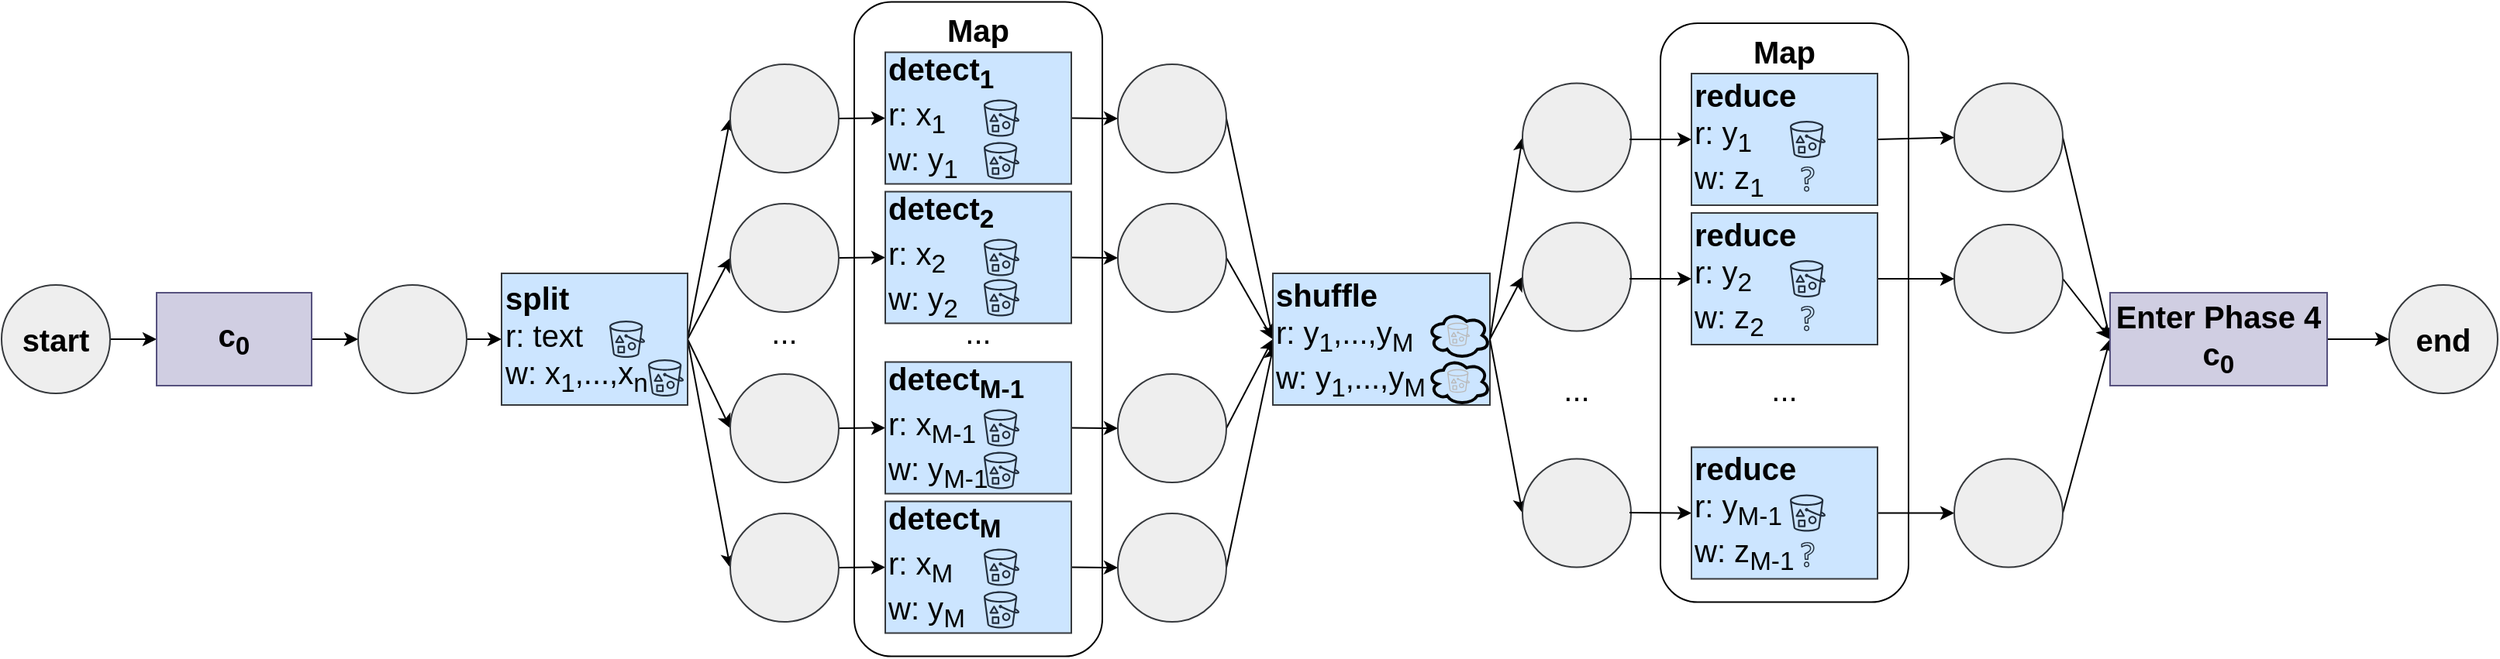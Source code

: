 <mxfile version="15.4.0" type="device"><diagram id="yiRDfCdH8cYX3cv1Tssn" name="Page-1"><mxGraphModel dx="3673" dy="1680" grid="1" gridSize="10" guides="1" tooltips="1" connect="1" arrows="1" fold="1" page="1" pageScale="1" pageWidth="827" pageHeight="1169" math="0" shadow="0"><root><mxCell id="0"/><mxCell id="1" parent="0"/><mxCell id="FjUiIToW6S3Nz0YTUFFR-54" value="&lt;b&gt;Map&lt;/b&gt;" style="rounded=1;whiteSpace=wrap;html=1;fontSize=20;align=center;verticalAlign=top;" parent="1" vertex="1"><mxGeometry x="-30" y="197.25" width="160" height="422.5" as="geometry"/></mxCell><mxCell id="RQtrrZ3ROyKTZi_biovk-3" style="edgeStyle=orthogonalEdgeStyle;rounded=0;orthogonalLoop=1;jettySize=auto;html=1;entryX=0;entryY=0.5;entryDx=0;entryDy=0;fontSize=20;" parent="1" source="RQtrrZ3ROyKTZi_biovk-1" target="RQtrrZ3ROyKTZi_biovk-2" edge="1"><mxGeometry relative="1" as="geometry"/></mxCell><mxCell id="RQtrrZ3ROyKTZi_biovk-1" value="start" style="ellipse;whiteSpace=wrap;html=1;aspect=fixed;fontSize=20;fontStyle=1;fillColor=#eeeeee;strokeColor=#36393d;" parent="1" vertex="1"><mxGeometry x="-580" y="380" width="70" height="70" as="geometry"/></mxCell><mxCell id="RQtrrZ3ROyKTZi_biovk-6" style="edgeStyle=orthogonalEdgeStyle;rounded=0;orthogonalLoop=1;jettySize=auto;html=1;entryX=0;entryY=0.5;entryDx=0;entryDy=0;fontSize=20;" parent="1" source="RQtrrZ3ROyKTZi_biovk-2" target="RQtrrZ3ROyKTZi_biovk-5" edge="1"><mxGeometry relative="1" as="geometry"/></mxCell><mxCell id="RQtrrZ3ROyKTZi_biovk-2" value="c&lt;sub&gt;0&lt;/sub&gt;" style="rounded=0;whiteSpace=wrap;html=1;fontSize=20;fillColor=#d0cee2;strokeColor=#56517e;fontStyle=1" parent="1" vertex="1"><mxGeometry x="-480" y="385" width="100" height="60" as="geometry"/></mxCell><mxCell id="RQtrrZ3ROyKTZi_biovk-8" style="edgeStyle=orthogonalEdgeStyle;rounded=0;orthogonalLoop=1;jettySize=auto;html=1;entryX=0;entryY=0.5;entryDx=0;entryDy=0;fontSize=20;" parent="1" source="RQtrrZ3ROyKTZi_biovk-5" edge="1"><mxGeometry relative="1" as="geometry"><mxPoint x="-257.5" y="415" as="targetPoint"/></mxGeometry></mxCell><mxCell id="RQtrrZ3ROyKTZi_biovk-5" value="" style="ellipse;whiteSpace=wrap;html=1;aspect=fixed;fontSize=20;fontStyle=1;fillColor=#eeeeee;strokeColor=#36393d;" parent="1" vertex="1"><mxGeometry x="-350.0" y="380" width="70" height="70" as="geometry"/></mxCell><mxCell id="XuiCxOrEiAkXEOWXw-MB-1" value="end" style="ellipse;whiteSpace=wrap;html=1;aspect=fixed;fontSize=20;fontStyle=1;fillColor=#eeeeee;strokeColor=#36393d;" parent="1" vertex="1"><mxGeometry x="960" y="380" width="70" height="70" as="geometry"/></mxCell><mxCell id="FjUiIToW6S3Nz0YTUFFR-50" style="edgeStyle=none;rounded=0;orthogonalLoop=1;jettySize=auto;html=1;exitX=1;exitY=0.5;exitDx=0;exitDy=0;entryX=0;entryY=0.5;entryDx=0;entryDy=0;fontSize=20;" parent="1" source="CbNxi4T1dEzjD8uQ3He0-1" target="FjUiIToW6S3Nz0YTUFFR-4" edge="1"><mxGeometry relative="1" as="geometry"/></mxCell><mxCell id="FjUiIToW6S3Nz0YTUFFR-51" style="edgeStyle=none;rounded=0;orthogonalLoop=1;jettySize=auto;html=1;exitX=1;exitY=0.5;exitDx=0;exitDy=0;entryX=0;entryY=0.5;entryDx=0;entryDy=0;fontSize=20;" parent="1" source="CbNxi4T1dEzjD8uQ3He0-1" target="FjUiIToW6S3Nz0YTUFFR-19" edge="1"><mxGeometry relative="1" as="geometry"/></mxCell><mxCell id="FjUiIToW6S3Nz0YTUFFR-52" style="edgeStyle=none;rounded=0;orthogonalLoop=1;jettySize=auto;html=1;exitX=1;exitY=0.5;exitDx=0;exitDy=0;entryX=0;entryY=0.5;entryDx=0;entryDy=0;fontSize=20;" parent="1" source="CbNxi4T1dEzjD8uQ3He0-1" target="FjUiIToW6S3Nz0YTUFFR-24" edge="1"><mxGeometry relative="1" as="geometry"/></mxCell><mxCell id="FjUiIToW6S3Nz0YTUFFR-53" style="edgeStyle=none;rounded=0;orthogonalLoop=1;jettySize=auto;html=1;exitX=1;exitY=0.5;exitDx=0;exitDy=0;entryX=0;entryY=0.5;entryDx=0;entryDy=0;fontSize=20;" parent="1" source="CbNxi4T1dEzjD8uQ3He0-1" target="FjUiIToW6S3Nz0YTUFFR-29" edge="1"><mxGeometry relative="1" as="geometry"/></mxCell><mxCell id="CbNxi4T1dEzjD8uQ3He0-1" value="&lt;b&gt;split&lt;br&gt;&lt;/b&gt;r: text&lt;br&gt;w: x&lt;sub&gt;1&lt;/sub&gt;,...,x&lt;sub&gt;n&lt;/sub&gt;" style="rounded=0;whiteSpace=wrap;html=1;fontSize=20;align=left;fillColor=#cce5ff;strokeColor=#36393d;" parent="1" vertex="1"><mxGeometry x="-257.5" y="372.5" width="120" height="85" as="geometry"/></mxCell><mxCell id="FjUiIToW6S3Nz0YTUFFR-2" value="" style="sketch=0;outlineConnect=0;fontColor=#232F3E;gradientColor=none;strokeColor=#232F3E;fillColor=none;dashed=0;verticalLabelPosition=bottom;verticalAlign=top;align=center;html=1;fontSize=12;fontStyle=0;aspect=fixed;shape=mxgraph.aws4.resourceIcon;resIcon=mxgraph.aws4.bucket_with_objects;" parent="1" vertex="1"><mxGeometry x="-191.46" y="400" width="30" height="30" as="geometry"/></mxCell><mxCell id="FjUiIToW6S3Nz0YTUFFR-3" value="" style="sketch=0;outlineConnect=0;fontColor=#232F3E;gradientColor=none;strokeColor=#232F3E;fillColor=none;dashed=0;verticalLabelPosition=bottom;verticalAlign=top;align=center;html=1;fontSize=12;fontStyle=0;aspect=fixed;shape=mxgraph.aws4.resourceIcon;resIcon=mxgraph.aws4.bucket_with_objects;" parent="1" vertex="1"><mxGeometry x="-166.5" y="425" width="30" height="30" as="geometry"/></mxCell><mxCell id="FjUiIToW6S3Nz0YTUFFR-17" style="edgeStyle=none;rounded=0;orthogonalLoop=1;jettySize=auto;html=1;exitX=1;exitY=0.5;exitDx=0;exitDy=0;entryX=0;entryY=0.5;entryDx=0;entryDy=0;fontSize=20;" parent="1" source="FjUiIToW6S3Nz0YTUFFR-4" target="FjUiIToW6S3Nz0YTUFFR-10" edge="1"><mxGeometry relative="1" as="geometry"/></mxCell><mxCell id="FjUiIToW6S3Nz0YTUFFR-4" value="" style="ellipse;whiteSpace=wrap;html=1;aspect=fixed;fontSize=20;fontStyle=1;fillColor=#eeeeee;strokeColor=#36393d;" parent="1" vertex="1"><mxGeometry x="-110.0" y="237.5" width="70" height="70" as="geometry"/></mxCell><mxCell id="FjUiIToW6S3Nz0YTUFFR-8" value="..." style="text;html=1;strokeColor=none;fillColor=none;align=center;verticalAlign=middle;whiteSpace=wrap;rounded=0;fontSize=20;" parent="1" vertex="1"><mxGeometry x="-105" y="395" width="60" height="30" as="geometry"/></mxCell><mxCell id="FjUiIToW6S3Nz0YTUFFR-40" style="edgeStyle=none;rounded=0;orthogonalLoop=1;jettySize=auto;html=1;exitX=1;exitY=0.5;exitDx=0;exitDy=0;entryX=0;entryY=0.5;entryDx=0;entryDy=0;fontSize=20;" parent="1" source="FjUiIToW6S3Nz0YTUFFR-10" target="FjUiIToW6S3Nz0YTUFFR-33" edge="1"><mxGeometry relative="1" as="geometry"/></mxCell><mxCell id="FjUiIToW6S3Nz0YTUFFR-10" value="&lt;b&gt;detect&lt;sub&gt;1&lt;/sub&gt;&lt;br&gt;&lt;/b&gt;r: x&lt;sub&gt;1&lt;/sub&gt;&lt;br&gt;w: y&lt;sub&gt;1&lt;/sub&gt;" style="rounded=0;whiteSpace=wrap;html=1;fontSize=20;align=left;fillColor=#cce5ff;strokeColor=#36393d;" parent="1" vertex="1"><mxGeometry x="-10" y="229.75" width="120" height="85" as="geometry"/></mxCell><mxCell id="FjUiIToW6S3Nz0YTUFFR-11" value="" style="sketch=0;outlineConnect=0;fontColor=#232F3E;gradientColor=none;strokeColor=#232F3E;fillColor=none;dashed=0;verticalLabelPosition=bottom;verticalAlign=top;align=center;html=1;fontSize=12;fontStyle=0;aspect=fixed;shape=mxgraph.aws4.resourceIcon;resIcon=mxgraph.aws4.bucket_with_objects;" parent="1" vertex="1"><mxGeometry x="50.0" y="257.25" width="30" height="30" as="geometry"/></mxCell><mxCell id="FjUiIToW6S3Nz0YTUFFR-18" style="edgeStyle=none;rounded=0;orthogonalLoop=1;jettySize=auto;html=1;exitX=1;exitY=0.5;exitDx=0;exitDy=0;entryX=0;entryY=0.5;entryDx=0;entryDy=0;fontSize=20;" parent="1" source="FjUiIToW6S3Nz0YTUFFR-19" target="FjUiIToW6S3Nz0YTUFFR-20" edge="1"><mxGeometry relative="1" as="geometry"/></mxCell><mxCell id="FjUiIToW6S3Nz0YTUFFR-19" value="" style="ellipse;whiteSpace=wrap;html=1;aspect=fixed;fontSize=20;fontStyle=1;fillColor=#eeeeee;strokeColor=#36393d;" parent="1" vertex="1"><mxGeometry x="-110.0" y="327.5" width="70" height="70" as="geometry"/></mxCell><mxCell id="FjUiIToW6S3Nz0YTUFFR-39" style="edgeStyle=none;rounded=0;orthogonalLoop=1;jettySize=auto;html=1;exitX=1;exitY=0.5;exitDx=0;exitDy=0;entryX=0;entryY=0.5;entryDx=0;entryDy=0;fontSize=20;" parent="1" source="FjUiIToW6S3Nz0YTUFFR-20" target="FjUiIToW6S3Nz0YTUFFR-34" edge="1"><mxGeometry relative="1" as="geometry"/></mxCell><mxCell id="FjUiIToW6S3Nz0YTUFFR-20" value="&lt;b&gt;detect&lt;sub&gt;2&lt;/sub&gt;&lt;br&gt;&lt;/b&gt;r: x&lt;sub&gt;2&lt;/sub&gt;&lt;br&gt;w: y&lt;sub&gt;2&lt;/sub&gt;" style="rounded=0;whiteSpace=wrap;html=1;fontSize=20;align=left;fillColor=#cce5ff;strokeColor=#36393d;" parent="1" vertex="1"><mxGeometry x="-10" y="319.75" width="120" height="85" as="geometry"/></mxCell><mxCell id="FjUiIToW6S3Nz0YTUFFR-21" value="" style="sketch=0;outlineConnect=0;fontColor=#232F3E;gradientColor=none;strokeColor=#232F3E;fillColor=none;dashed=0;verticalLabelPosition=bottom;verticalAlign=top;align=center;html=1;fontSize=12;fontStyle=0;aspect=fixed;shape=mxgraph.aws4.resourceIcon;resIcon=mxgraph.aws4.bucket_with_objects;" parent="1" vertex="1"><mxGeometry x="50.0" y="347.25" width="30" height="30" as="geometry"/></mxCell><mxCell id="FjUiIToW6S3Nz0YTUFFR-23" style="edgeStyle=none;rounded=0;orthogonalLoop=1;jettySize=auto;html=1;exitX=1;exitY=0.5;exitDx=0;exitDy=0;entryX=0;entryY=0.5;entryDx=0;entryDy=0;fontSize=20;" parent="1" source="FjUiIToW6S3Nz0YTUFFR-24" target="FjUiIToW6S3Nz0YTUFFR-25" edge="1"><mxGeometry relative="1" as="geometry"/></mxCell><mxCell id="FjUiIToW6S3Nz0YTUFFR-24" value="" style="ellipse;whiteSpace=wrap;html=1;aspect=fixed;fontSize=20;fontStyle=1;fillColor=#eeeeee;strokeColor=#36393d;" parent="1" vertex="1"><mxGeometry x="-110.0" y="437.5" width="70" height="70" as="geometry"/></mxCell><mxCell id="FjUiIToW6S3Nz0YTUFFR-38" style="edgeStyle=none;rounded=0;orthogonalLoop=1;jettySize=auto;html=1;exitX=1;exitY=0.5;exitDx=0;exitDy=0;entryX=0;entryY=0.5;entryDx=0;entryDy=0;fontSize=20;" parent="1" source="FjUiIToW6S3Nz0YTUFFR-25" target="FjUiIToW6S3Nz0YTUFFR-35" edge="1"><mxGeometry relative="1" as="geometry"/></mxCell><mxCell id="FjUiIToW6S3Nz0YTUFFR-25" value="&lt;b&gt;detect&lt;sub&gt;M-1&lt;/sub&gt;&lt;br&gt;&lt;/b&gt;r: x&lt;sub&gt;M-1&lt;/sub&gt;&lt;br&gt;w: y&lt;sub&gt;M-1&lt;/sub&gt;" style="rounded=0;whiteSpace=wrap;html=1;fontSize=20;align=left;fillColor=#cce5ff;strokeColor=#36393d;" parent="1" vertex="1"><mxGeometry x="-10" y="429.75" width="120" height="85" as="geometry"/></mxCell><mxCell id="FjUiIToW6S3Nz0YTUFFR-26" value="" style="sketch=0;outlineConnect=0;fontColor=#232F3E;gradientColor=none;strokeColor=#232F3E;fillColor=none;dashed=0;verticalLabelPosition=bottom;verticalAlign=top;align=center;html=1;fontSize=12;fontStyle=0;aspect=fixed;shape=mxgraph.aws4.resourceIcon;resIcon=mxgraph.aws4.bucket_with_objects;" parent="1" vertex="1"><mxGeometry x="50.0" y="457.25" width="30" height="30" as="geometry"/></mxCell><mxCell id="FjUiIToW6S3Nz0YTUFFR-28" style="edgeStyle=none;rounded=0;orthogonalLoop=1;jettySize=auto;html=1;exitX=1;exitY=0.5;exitDx=0;exitDy=0;entryX=0;entryY=0.5;entryDx=0;entryDy=0;fontSize=20;" parent="1" source="FjUiIToW6S3Nz0YTUFFR-29" target="FjUiIToW6S3Nz0YTUFFR-30" edge="1"><mxGeometry relative="1" as="geometry"/></mxCell><mxCell id="FjUiIToW6S3Nz0YTUFFR-29" value="" style="ellipse;whiteSpace=wrap;html=1;aspect=fixed;fontSize=20;fontStyle=1;fillColor=#eeeeee;strokeColor=#36393d;" parent="1" vertex="1"><mxGeometry x="-110.0" y="527.5" width="70" height="70" as="geometry"/></mxCell><mxCell id="FjUiIToW6S3Nz0YTUFFR-37" style="edgeStyle=none;rounded=0;orthogonalLoop=1;jettySize=auto;html=1;exitX=1;exitY=0.5;exitDx=0;exitDy=0;entryX=0;entryY=0.5;entryDx=0;entryDy=0;fontSize=20;" parent="1" source="FjUiIToW6S3Nz0YTUFFR-30" target="FjUiIToW6S3Nz0YTUFFR-36" edge="1"><mxGeometry relative="1" as="geometry"/></mxCell><mxCell id="FjUiIToW6S3Nz0YTUFFR-30" value="&lt;b&gt;detect&lt;sub&gt;M&lt;/sub&gt;&lt;br&gt;&lt;/b&gt;r: x&lt;sub&gt;M&lt;/sub&gt;&lt;br&gt;w: y&lt;sub&gt;M&lt;/sub&gt;" style="rounded=0;whiteSpace=wrap;html=1;fontSize=20;align=left;fillColor=#cce5ff;strokeColor=#36393d;" parent="1" vertex="1"><mxGeometry x="-10" y="519.75" width="120" height="85" as="geometry"/></mxCell><mxCell id="FjUiIToW6S3Nz0YTUFFR-31" value="" style="sketch=0;outlineConnect=0;fontColor=#232F3E;gradientColor=none;strokeColor=#232F3E;fillColor=none;dashed=0;verticalLabelPosition=bottom;verticalAlign=top;align=center;html=1;fontSize=12;fontStyle=0;aspect=fixed;shape=mxgraph.aws4.resourceIcon;resIcon=mxgraph.aws4.bucket_with_objects;" parent="1" vertex="1"><mxGeometry x="50.0" y="547.25" width="30" height="30" as="geometry"/></mxCell><mxCell id="FjUiIToW6S3Nz0YTUFFR-46" style="edgeStyle=none;rounded=0;orthogonalLoop=1;jettySize=auto;html=1;exitX=1;exitY=0.5;exitDx=0;exitDy=0;entryX=0;entryY=0.5;entryDx=0;entryDy=0;fontSize=20;" parent="1" source="FjUiIToW6S3Nz0YTUFFR-33" target="FjUiIToW6S3Nz0YTUFFR-41" edge="1"><mxGeometry relative="1" as="geometry"/></mxCell><mxCell id="FjUiIToW6S3Nz0YTUFFR-33" value="" style="ellipse;whiteSpace=wrap;html=1;aspect=fixed;fontSize=20;fontStyle=1;fillColor=#eeeeee;strokeColor=#36393d;" parent="1" vertex="1"><mxGeometry x="140.0" y="237.5" width="70" height="70" as="geometry"/></mxCell><mxCell id="FjUiIToW6S3Nz0YTUFFR-47" style="edgeStyle=none;rounded=0;orthogonalLoop=1;jettySize=auto;html=1;exitX=1;exitY=0.5;exitDx=0;exitDy=0;fontSize=20;entryX=0;entryY=0.5;entryDx=0;entryDy=0;" parent="1" source="FjUiIToW6S3Nz0YTUFFR-34" target="FjUiIToW6S3Nz0YTUFFR-41" edge="1"><mxGeometry relative="1" as="geometry"><mxPoint x="270" y="410" as="targetPoint"/></mxGeometry></mxCell><mxCell id="FjUiIToW6S3Nz0YTUFFR-34" value="" style="ellipse;whiteSpace=wrap;html=1;aspect=fixed;fontSize=20;fontStyle=1;fillColor=#eeeeee;strokeColor=#36393d;" parent="1" vertex="1"><mxGeometry x="140.0" y="327.5" width="70" height="70" as="geometry"/></mxCell><mxCell id="FjUiIToW6S3Nz0YTUFFR-48" style="edgeStyle=none;rounded=0;orthogonalLoop=1;jettySize=auto;html=1;exitX=1;exitY=0.5;exitDx=0;exitDy=0;entryX=0;entryY=0.5;entryDx=0;entryDy=0;fontSize=20;" parent="1" source="FjUiIToW6S3Nz0YTUFFR-35" target="FjUiIToW6S3Nz0YTUFFR-41" edge="1"><mxGeometry relative="1" as="geometry"/></mxCell><mxCell id="FjUiIToW6S3Nz0YTUFFR-35" value="" style="ellipse;whiteSpace=wrap;html=1;aspect=fixed;fontSize=20;fontStyle=1;fillColor=#eeeeee;strokeColor=#36393d;" parent="1" vertex="1"><mxGeometry x="140.0" y="437.5" width="70" height="70" as="geometry"/></mxCell><mxCell id="FjUiIToW6S3Nz0YTUFFR-49" style="edgeStyle=none;rounded=0;orthogonalLoop=1;jettySize=auto;html=1;exitX=1;exitY=0.5;exitDx=0;exitDy=0;fontSize=20;entryX=0.003;entryY=0.549;entryDx=0;entryDy=0;entryPerimeter=0;" parent="1" source="FjUiIToW6S3Nz0YTUFFR-36" target="FjUiIToW6S3Nz0YTUFFR-41" edge="1"><mxGeometry relative="1" as="geometry"><mxPoint x="270" y="420" as="targetPoint"/></mxGeometry></mxCell><mxCell id="FjUiIToW6S3Nz0YTUFFR-36" value="" style="ellipse;whiteSpace=wrap;html=1;aspect=fixed;fontSize=20;fontStyle=1;fillColor=#eeeeee;strokeColor=#36393d;" parent="1" vertex="1"><mxGeometry x="140.0" y="527.5" width="70" height="70" as="geometry"/></mxCell><mxCell id="FjUiIToW6S3Nz0YTUFFR-41" value="&lt;b&gt;shuffle&lt;br&gt;&lt;/b&gt;r: y&lt;sub&gt;1&lt;/sub&gt;,...,y&lt;sub&gt;M&lt;/sub&gt;&lt;br&gt;w: y&lt;sub&gt;1&lt;/sub&gt;,...,y&lt;sub&gt;M&lt;/sub&gt;" style="rounded=0;whiteSpace=wrap;html=1;fontSize=20;align=left;fillColor=#cce5ff;strokeColor=#36393d;" parent="1" vertex="1"><mxGeometry x="240" y="372.5" width="140" height="85" as="geometry"/></mxCell><mxCell id="FjUiIToW6S3Nz0YTUFFR-57" value="" style="sketch=0;outlineConnect=0;fontColor=#232F3E;gradientColor=none;strokeColor=#232F3E;fillColor=none;dashed=0;verticalLabelPosition=bottom;verticalAlign=top;align=center;html=1;fontSize=12;fontStyle=0;aspect=fixed;shape=mxgraph.aws4.resourceIcon;resIcon=mxgraph.aws4.bucket_with_objects;" parent="1" vertex="1"><mxGeometry x="50.0" y="284.75" width="30" height="30" as="geometry"/></mxCell><mxCell id="FjUiIToW6S3Nz0YTUFFR-58" value="" style="sketch=0;outlineConnect=0;fontColor=#232F3E;gradientColor=none;strokeColor=#232F3E;fillColor=none;dashed=0;verticalLabelPosition=bottom;verticalAlign=top;align=center;html=1;fontSize=12;fontStyle=0;aspect=fixed;shape=mxgraph.aws4.resourceIcon;resIcon=mxgraph.aws4.bucket_with_objects;" parent="1" vertex="1"><mxGeometry x="50.0" y="373.25" width="30" height="30" as="geometry"/></mxCell><mxCell id="FjUiIToW6S3Nz0YTUFFR-59" value="" style="sketch=0;outlineConnect=0;fontColor=#232F3E;gradientColor=none;strokeColor=#232F3E;fillColor=none;dashed=0;verticalLabelPosition=bottom;verticalAlign=top;align=center;html=1;fontSize=12;fontStyle=0;aspect=fixed;shape=mxgraph.aws4.resourceIcon;resIcon=mxgraph.aws4.bucket_with_objects;" parent="1" vertex="1"><mxGeometry x="50.0" y="484.75" width="30" height="30" as="geometry"/></mxCell><mxCell id="FjUiIToW6S3Nz0YTUFFR-60" value="" style="sketch=0;outlineConnect=0;fontColor=#232F3E;gradientColor=none;strokeColor=#232F3E;fillColor=none;dashed=0;verticalLabelPosition=bottom;verticalAlign=top;align=center;html=1;fontSize=12;fontStyle=0;aspect=fixed;shape=mxgraph.aws4.resourceIcon;resIcon=mxgraph.aws4.bucket_with_objects;" parent="1" vertex="1"><mxGeometry x="50.0" y="574.75" width="30" height="30" as="geometry"/></mxCell><mxCell id="FjUiIToW6S3Nz0YTUFFR-63" style="edgeStyle=none;rounded=0;orthogonalLoop=1;jettySize=auto;html=1;exitX=1;exitY=0.5;exitDx=0;exitDy=0;entryX=0;entryY=0.5;entryDx=0;entryDy=0;fontSize=20;" parent="1" source="FjUiIToW6S3Nz0YTUFFR-41" target="FjUiIToW6S3Nz0YTUFFR-67" edge="1"><mxGeometry relative="1" as="geometry"><mxPoint x="380" y="427.25" as="sourcePoint"/></mxGeometry></mxCell><mxCell id="FjUiIToW6S3Nz0YTUFFR-64" style="edgeStyle=none;rounded=0;orthogonalLoop=1;jettySize=auto;html=1;entryX=0;entryY=0.5;entryDx=0;entryDy=0;fontSize=20;exitX=1;exitY=0.5;exitDx=0;exitDy=0;" parent="1" source="FjUiIToW6S3Nz0YTUFFR-41" target="FjUiIToW6S3Nz0YTUFFR-69" edge="1"><mxGeometry relative="1" as="geometry"><mxPoint x="380" y="415" as="sourcePoint"/></mxGeometry></mxCell><mxCell id="FjUiIToW6S3Nz0YTUFFR-65" style="edgeStyle=none;rounded=0;orthogonalLoop=1;jettySize=auto;html=1;exitX=1;exitY=0.5;exitDx=0;exitDy=0;entryX=0;entryY=0.5;entryDx=0;entryDy=0;fontSize=20;" parent="1" source="FjUiIToW6S3Nz0YTUFFR-41" target="FjUiIToW6S3Nz0YTUFFR-70" edge="1"><mxGeometry relative="1" as="geometry"><mxPoint x="380" y="427.25" as="sourcePoint"/></mxGeometry></mxCell><mxCell id="FjUiIToW6S3Nz0YTUFFR-67" value="" style="ellipse;whiteSpace=wrap;html=1;aspect=fixed;fontSize=20;fontStyle=1;fillColor=#eeeeee;strokeColor=#36393d;" parent="1" vertex="1"><mxGeometry x="401.0" y="249.75" width="70" height="70" as="geometry"/></mxCell><mxCell id="FjUiIToW6S3Nz0YTUFFR-68" value="..." style="text;html=1;strokeColor=none;fillColor=none;align=center;verticalAlign=middle;whiteSpace=wrap;rounded=0;fontSize=20;" parent="1" vertex="1"><mxGeometry x="406" y="432.25" width="60" height="30" as="geometry"/></mxCell><mxCell id="FjUiIToW6S3Nz0YTUFFR-69" value="" style="ellipse;whiteSpace=wrap;html=1;aspect=fixed;fontSize=20;fontStyle=1;fillColor=#eeeeee;strokeColor=#36393d;" parent="1" vertex="1"><mxGeometry x="401.0" y="339.75" width="70" height="70" as="geometry"/></mxCell><mxCell id="FjUiIToW6S3Nz0YTUFFR-70" value="" style="ellipse;whiteSpace=wrap;html=1;aspect=fixed;fontSize=20;fontStyle=1;fillColor=#eeeeee;strokeColor=#36393d;" parent="1" vertex="1"><mxGeometry x="401.0" y="492.25" width="70" height="70" as="geometry"/></mxCell><mxCell id="FjUiIToW6S3Nz0YTUFFR-72" value="&lt;b&gt;Map&lt;/b&gt;" style="rounded=1;whiteSpace=wrap;html=1;fontSize=20;align=center;verticalAlign=top;" parent="1" vertex="1"><mxGeometry x="490" y="211" width="160" height="373.75" as="geometry"/></mxCell><mxCell id="FjUiIToW6S3Nz0YTUFFR-73" style="edgeStyle=none;rounded=0;orthogonalLoop=1;jettySize=auto;html=1;entryX=0;entryY=0.5;entryDx=0;entryDy=0;fontSize=20;" parent="1" target="FjUiIToW6S3Nz0YTUFFR-75" edge="1"><mxGeometry relative="1" as="geometry"><mxPoint x="470" y="286" as="sourcePoint"/></mxGeometry></mxCell><mxCell id="s1X0vc_cC-6pDCUdqe2T-6" style="edgeStyle=none;rounded=0;orthogonalLoop=1;jettySize=auto;html=1;exitX=1;exitY=0.5;exitDx=0;exitDy=0;entryX=0;entryY=0.5;entryDx=0;entryDy=0;" edge="1" parent="1" source="FjUiIToW6S3Nz0YTUFFR-75" target="s1X0vc_cC-6pDCUdqe2T-1"><mxGeometry relative="1" as="geometry"/></mxCell><mxCell id="FjUiIToW6S3Nz0YTUFFR-75" value="&lt;b&gt;reduce&lt;br&gt;&lt;/b&gt;r: y&lt;sub&gt;1&lt;/sub&gt;&lt;br&gt;w: z&lt;sub&gt;1&lt;/sub&gt;" style="rounded=0;whiteSpace=wrap;html=1;fontSize=20;align=left;fillColor=#cce5ff;strokeColor=#36393d;" parent="1" vertex="1"><mxGeometry x="510" y="243.5" width="120" height="85" as="geometry"/></mxCell><mxCell id="FjUiIToW6S3Nz0YTUFFR-76" value="" style="sketch=0;outlineConnect=0;fontColor=#232F3E;gradientColor=none;strokeColor=#232F3E;fillColor=none;dashed=0;verticalLabelPosition=bottom;verticalAlign=top;align=center;html=1;fontSize=12;fontStyle=0;aspect=fixed;shape=mxgraph.aws4.resourceIcon;resIcon=mxgraph.aws4.bucket_with_objects;" parent="1" vertex="1"><mxGeometry x="570" y="271" width="30" height="30" as="geometry"/></mxCell><mxCell id="FjUiIToW6S3Nz0YTUFFR-77" style="edgeStyle=none;rounded=0;orthogonalLoop=1;jettySize=auto;html=1;entryX=0;entryY=0.5;entryDx=0;entryDy=0;fontSize=20;" parent="1" target="FjUiIToW6S3Nz0YTUFFR-79" edge="1"><mxGeometry relative="1" as="geometry"><mxPoint x="470" y="376" as="sourcePoint"/></mxGeometry></mxCell><mxCell id="s1X0vc_cC-6pDCUdqe2T-5" style="edgeStyle=none;rounded=0;orthogonalLoop=1;jettySize=auto;html=1;exitX=1;exitY=0.5;exitDx=0;exitDy=0;entryX=0;entryY=0.5;entryDx=0;entryDy=0;" edge="1" parent="1" source="FjUiIToW6S3Nz0YTUFFR-79" target="s1X0vc_cC-6pDCUdqe2T-2"><mxGeometry relative="1" as="geometry"/></mxCell><mxCell id="FjUiIToW6S3Nz0YTUFFR-79" value="&lt;b&gt;reduce&lt;br&gt;&lt;/b&gt;r: y&lt;sub&gt;2&lt;/sub&gt;&lt;br&gt;w: z&lt;sub&gt;2&lt;/sub&gt;" style="rounded=0;whiteSpace=wrap;html=1;fontSize=20;align=left;fillColor=#cce5ff;strokeColor=#36393d;" parent="1" vertex="1"><mxGeometry x="510" y="333.5" width="120" height="85" as="geometry"/></mxCell><mxCell id="FjUiIToW6S3Nz0YTUFFR-80" value="" style="sketch=0;outlineConnect=0;fontColor=#232F3E;gradientColor=none;strokeColor=#232F3E;fillColor=none;dashed=0;verticalLabelPosition=bottom;verticalAlign=top;align=center;html=1;fontSize=12;fontStyle=0;aspect=fixed;shape=mxgraph.aws4.resourceIcon;resIcon=mxgraph.aws4.bucket_with_objects;" parent="1" vertex="1"><mxGeometry x="570" y="361" width="30" height="30" as="geometry"/></mxCell><mxCell id="FjUiIToW6S3Nz0YTUFFR-81" style="edgeStyle=none;rounded=0;orthogonalLoop=1;jettySize=auto;html=1;entryX=0;entryY=0.5;entryDx=0;entryDy=0;fontSize=20;" parent="1" target="FjUiIToW6S3Nz0YTUFFR-83" edge="1"><mxGeometry relative="1" as="geometry"><mxPoint x="470" y="527" as="sourcePoint"/></mxGeometry></mxCell><mxCell id="s1X0vc_cC-6pDCUdqe2T-4" style="edgeStyle=none;rounded=0;orthogonalLoop=1;jettySize=auto;html=1;exitX=1;exitY=0.5;exitDx=0;exitDy=0;entryX=0;entryY=0.5;entryDx=0;entryDy=0;" edge="1" parent="1" source="FjUiIToW6S3Nz0YTUFFR-83" target="s1X0vc_cC-6pDCUdqe2T-3"><mxGeometry relative="1" as="geometry"/></mxCell><mxCell id="FjUiIToW6S3Nz0YTUFFR-83" value="&lt;b&gt;reduce&lt;br&gt;&lt;/b&gt;r: y&lt;sub&gt;M-1&lt;/sub&gt;&lt;br&gt;w: z&lt;sub&gt;M-1&lt;/sub&gt;" style="rounded=0;whiteSpace=wrap;html=1;fontSize=20;align=left;fillColor=#cce5ff;strokeColor=#36393d;" parent="1" vertex="1"><mxGeometry x="510" y="484.75" width="120" height="85" as="geometry"/></mxCell><mxCell id="FjUiIToW6S3Nz0YTUFFR-84" value="" style="sketch=0;outlineConnect=0;fontColor=#232F3E;gradientColor=none;strokeColor=#232F3E;fillColor=none;dashed=0;verticalLabelPosition=bottom;verticalAlign=top;align=center;html=1;fontSize=12;fontStyle=0;aspect=fixed;shape=mxgraph.aws4.resourceIcon;resIcon=mxgraph.aws4.bucket_with_objects;" parent="1" vertex="1"><mxGeometry x="570" y="512.25" width="30" height="30" as="geometry"/></mxCell><mxCell id="FjUiIToW6S3Nz0YTUFFR-93" value="..." style="text;html=1;strokeColor=none;fillColor=none;align=center;verticalAlign=middle;whiteSpace=wrap;rounded=0;fontSize=20;" parent="1" vertex="1"><mxGeometry x="20" y="394.75" width="60" height="30" as="geometry"/></mxCell><mxCell id="FjUiIToW6S3Nz0YTUFFR-94" value="..." style="text;html=1;strokeColor=none;fillColor=none;align=center;verticalAlign=middle;whiteSpace=wrap;rounded=0;fontSize=20;" parent="1" vertex="1"><mxGeometry x="540" y="432.25" width="60" height="30" as="geometry"/></mxCell><mxCell id="FjUiIToW6S3Nz0YTUFFR-96" value="" style="sketch=0;outlineConnect=0;fontColor=#232F3E;gradientColor=none;fillColor=#232F3E;strokeColor=none;dashed=0;verticalLabelPosition=bottom;verticalAlign=top;align=center;html=1;fontSize=12;fontStyle=0;aspect=fixed;pointerEvents=1;shape=mxgraph.aws4.question;" parent="1" vertex="1"><mxGeometry x="580.73" y="303.5" width="8.54" height="16.25" as="geometry"/></mxCell><mxCell id="FjUiIToW6S3Nz0YTUFFR-97" value="" style="sketch=0;outlineConnect=0;fontColor=#232F3E;gradientColor=none;fillColor=#232F3E;strokeColor=none;dashed=0;verticalLabelPosition=bottom;verticalAlign=top;align=center;html=1;fontSize=12;fontStyle=0;aspect=fixed;pointerEvents=1;shape=mxgraph.aws4.question;" parent="1" vertex="1"><mxGeometry x="580.73" y="393.5" width="8.54" height="16.25" as="geometry"/></mxCell><mxCell id="FjUiIToW6S3Nz0YTUFFR-98" value="" style="sketch=0;outlineConnect=0;fontColor=#232F3E;gradientColor=none;fillColor=#232F3E;strokeColor=none;dashed=0;verticalLabelPosition=bottom;verticalAlign=top;align=center;html=1;fontSize=12;fontStyle=0;aspect=fixed;pointerEvents=1;shape=mxgraph.aws4.question;" parent="1" vertex="1"><mxGeometry x="580.73" y="546" width="8.54" height="16.25" as="geometry"/></mxCell><mxCell id="Zw1FsAxYyRv2jkPU-KIy-1" value="" style="group" parent="1" vertex="1" connectable="0"><mxGeometry x="340" y="397.5" width="40" height="30" as="geometry"/></mxCell><mxCell id="Zw1FsAxYyRv2jkPU-KIy-2" value="" style="ellipse;shape=cloud;whiteSpace=wrap;html=1;strokeWidth=2;fillColor=none;" parent="Zw1FsAxYyRv2jkPU-KIy-1" vertex="1"><mxGeometry width="40" height="30" as="geometry"/></mxCell><mxCell id="Zw1FsAxYyRv2jkPU-KIy-3" value="" style="sketch=0;outlineConnect=0;fontColor=#232F3E;gradientColor=none;fillColor=#BABABA;strokeColor=none;dashed=0;verticalLabelPosition=bottom;verticalAlign=top;align=center;html=1;fontSize=12;fontStyle=0;aspect=fixed;pointerEvents=1;shape=mxgraph.aws4.bucket_with_objects;" parent="Zw1FsAxYyRv2jkPU-KIy-1" vertex="1"><mxGeometry x="12.472" y="6.923" width="14.616" height="15.2" as="geometry"/></mxCell><mxCell id="Zw1FsAxYyRv2jkPU-KIy-4" value="" style="group" parent="1" vertex="1" connectable="0"><mxGeometry x="340" y="427.5" width="40" height="30" as="geometry"/></mxCell><mxCell id="Zw1FsAxYyRv2jkPU-KIy-5" value="" style="ellipse;shape=cloud;whiteSpace=wrap;html=1;strokeWidth=2;fillColor=none;" parent="Zw1FsAxYyRv2jkPU-KIy-4" vertex="1"><mxGeometry width="40" height="30" as="geometry"/></mxCell><mxCell id="Zw1FsAxYyRv2jkPU-KIy-6" value="" style="sketch=0;outlineConnect=0;fontColor=#232F3E;gradientColor=none;fillColor=#BABABA;strokeColor=none;dashed=0;verticalLabelPosition=bottom;verticalAlign=top;align=center;html=1;fontSize=12;fontStyle=0;aspect=fixed;pointerEvents=1;shape=mxgraph.aws4.bucket_with_objects;" parent="Zw1FsAxYyRv2jkPU-KIy-4" vertex="1"><mxGeometry x="12.472" y="6.923" width="14.616" height="15.2" as="geometry"/></mxCell><mxCell id="s1X0vc_cC-6pDCUdqe2T-8" style="edgeStyle=none;rounded=0;orthogonalLoop=1;jettySize=auto;html=1;exitX=1;exitY=0.5;exitDx=0;exitDy=0;entryX=0;entryY=0.5;entryDx=0;entryDy=0;" edge="1" parent="1" source="s1X0vc_cC-6pDCUdqe2T-1" target="s1X0vc_cC-6pDCUdqe2T-7"><mxGeometry relative="1" as="geometry"/></mxCell><mxCell id="s1X0vc_cC-6pDCUdqe2T-1" value="" style="ellipse;whiteSpace=wrap;html=1;aspect=fixed;fontSize=20;fontStyle=1;fillColor=#eeeeee;strokeColor=#36393d;" vertex="1" parent="1"><mxGeometry x="679.5" y="249.75" width="70" height="70" as="geometry"/></mxCell><mxCell id="s1X0vc_cC-6pDCUdqe2T-9" style="edgeStyle=none;rounded=0;orthogonalLoop=1;jettySize=auto;html=1;exitX=1;exitY=0.5;exitDx=0;exitDy=0;entryX=0;entryY=0.5;entryDx=0;entryDy=0;" edge="1" parent="1" source="s1X0vc_cC-6pDCUdqe2T-2" target="s1X0vc_cC-6pDCUdqe2T-7"><mxGeometry relative="1" as="geometry"><mxPoint x="842.5" y="420" as="targetPoint"/></mxGeometry></mxCell><mxCell id="s1X0vc_cC-6pDCUdqe2T-2" value="" style="ellipse;whiteSpace=wrap;html=1;aspect=fixed;fontSize=20;fontStyle=1;fillColor=#eeeeee;strokeColor=#36393d;" vertex="1" parent="1"><mxGeometry x="679.5" y="341" width="70" height="70" as="geometry"/></mxCell><mxCell id="s1X0vc_cC-6pDCUdqe2T-10" style="edgeStyle=none;rounded=0;orthogonalLoop=1;jettySize=auto;html=1;exitX=1;exitY=0.5;exitDx=0;exitDy=0;entryX=0;entryY=0.5;entryDx=0;entryDy=0;" edge="1" parent="1" source="s1X0vc_cC-6pDCUdqe2T-3" target="s1X0vc_cC-6pDCUdqe2T-7"><mxGeometry relative="1" as="geometry"/></mxCell><mxCell id="s1X0vc_cC-6pDCUdqe2T-3" value="" style="ellipse;whiteSpace=wrap;html=1;aspect=fixed;fontSize=20;fontStyle=1;fillColor=#eeeeee;strokeColor=#36393d;" vertex="1" parent="1"><mxGeometry x="679.5" y="492.25" width="70" height="70" as="geometry"/></mxCell><mxCell id="s1X0vc_cC-6pDCUdqe2T-11" style="edgeStyle=none;rounded=0;orthogonalLoop=1;jettySize=auto;html=1;exitX=1;exitY=0.5;exitDx=0;exitDy=0;entryX=0;entryY=0.5;entryDx=0;entryDy=0;" edge="1" parent="1" source="s1X0vc_cC-6pDCUdqe2T-7" target="XuiCxOrEiAkXEOWXw-MB-1"><mxGeometry relative="1" as="geometry"/></mxCell><mxCell id="s1X0vc_cC-6pDCUdqe2T-7" value="Enter Phase 4 c&lt;sub&gt;0&lt;/sub&gt;" style="rounded=0;whiteSpace=wrap;html=1;fontSize=20;fillColor=#d0cee2;strokeColor=#56517e;fontStyle=1" vertex="1" parent="1"><mxGeometry x="780" y="385" width="140" height="60" as="geometry"/></mxCell></root></mxGraphModel></diagram></mxfile>
